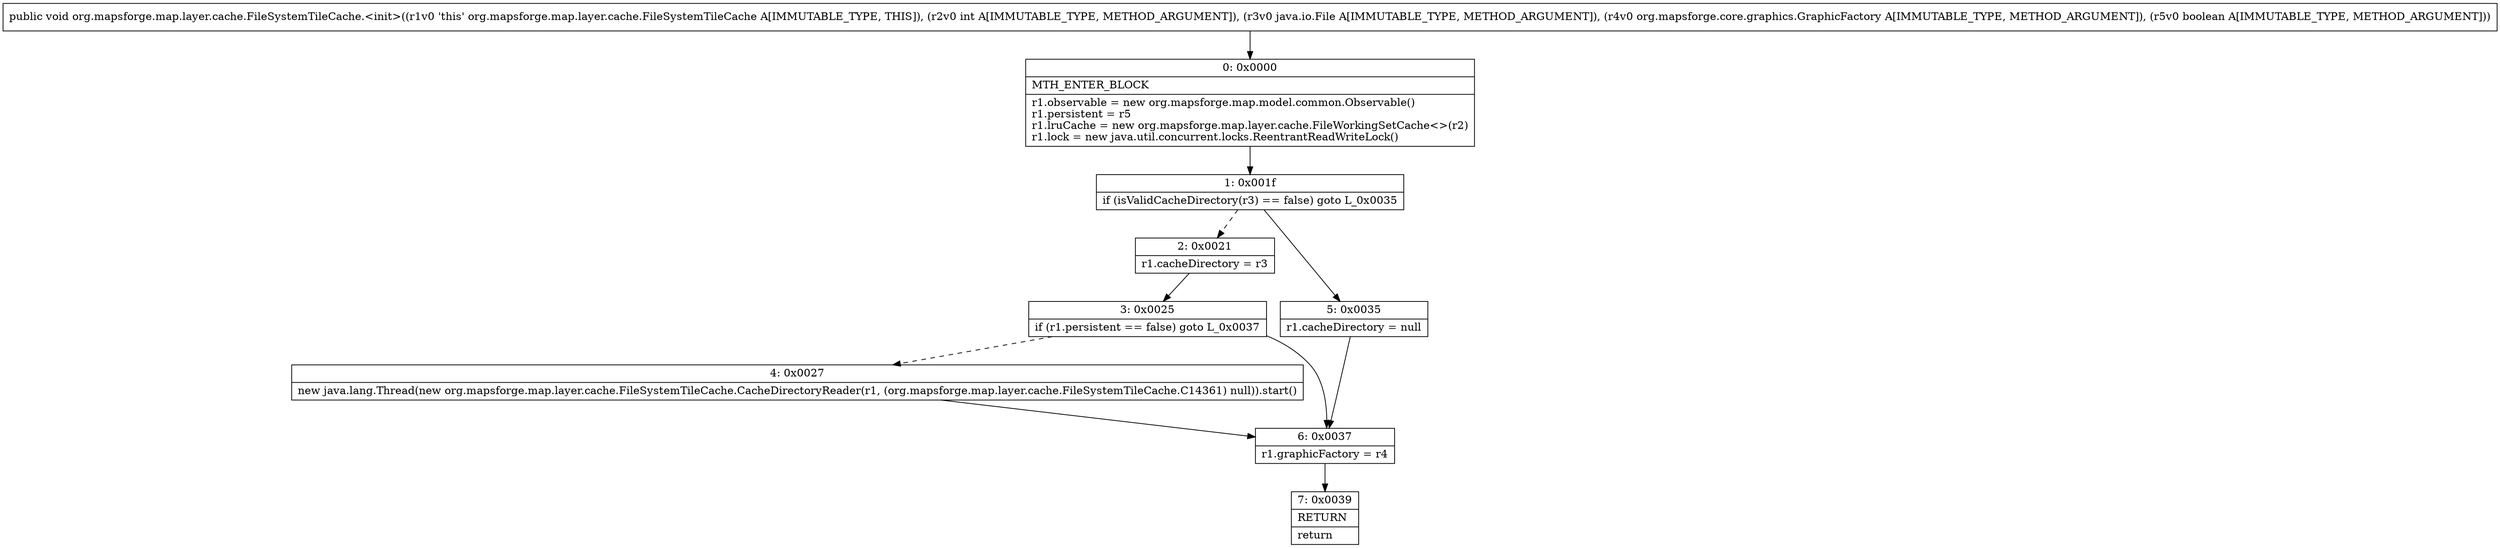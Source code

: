 digraph "CFG fororg.mapsforge.map.layer.cache.FileSystemTileCache.\<init\>(ILjava\/io\/File;Lorg\/mapsforge\/core\/graphics\/GraphicFactory;Z)V" {
Node_0 [shape=record,label="{0\:\ 0x0000|MTH_ENTER_BLOCK\l|r1.observable = new org.mapsforge.map.model.common.Observable()\lr1.persistent = r5\lr1.lruCache = new org.mapsforge.map.layer.cache.FileWorkingSetCache\<\>(r2)\lr1.lock = new java.util.concurrent.locks.ReentrantReadWriteLock()\l}"];
Node_1 [shape=record,label="{1\:\ 0x001f|if (isValidCacheDirectory(r3) == false) goto L_0x0035\l}"];
Node_2 [shape=record,label="{2\:\ 0x0021|r1.cacheDirectory = r3\l}"];
Node_3 [shape=record,label="{3\:\ 0x0025|if (r1.persistent == false) goto L_0x0037\l}"];
Node_4 [shape=record,label="{4\:\ 0x0027|new java.lang.Thread(new org.mapsforge.map.layer.cache.FileSystemTileCache.CacheDirectoryReader(r1, (org.mapsforge.map.layer.cache.FileSystemTileCache.C14361) null)).start()\l}"];
Node_5 [shape=record,label="{5\:\ 0x0035|r1.cacheDirectory = null\l}"];
Node_6 [shape=record,label="{6\:\ 0x0037|r1.graphicFactory = r4\l}"];
Node_7 [shape=record,label="{7\:\ 0x0039|RETURN\l|return\l}"];
MethodNode[shape=record,label="{public void org.mapsforge.map.layer.cache.FileSystemTileCache.\<init\>((r1v0 'this' org.mapsforge.map.layer.cache.FileSystemTileCache A[IMMUTABLE_TYPE, THIS]), (r2v0 int A[IMMUTABLE_TYPE, METHOD_ARGUMENT]), (r3v0 java.io.File A[IMMUTABLE_TYPE, METHOD_ARGUMENT]), (r4v0 org.mapsforge.core.graphics.GraphicFactory A[IMMUTABLE_TYPE, METHOD_ARGUMENT]), (r5v0 boolean A[IMMUTABLE_TYPE, METHOD_ARGUMENT])) }"];
MethodNode -> Node_0;
Node_0 -> Node_1;
Node_1 -> Node_2[style=dashed];
Node_1 -> Node_5;
Node_2 -> Node_3;
Node_3 -> Node_4[style=dashed];
Node_3 -> Node_6;
Node_4 -> Node_6;
Node_5 -> Node_6;
Node_6 -> Node_7;
}

